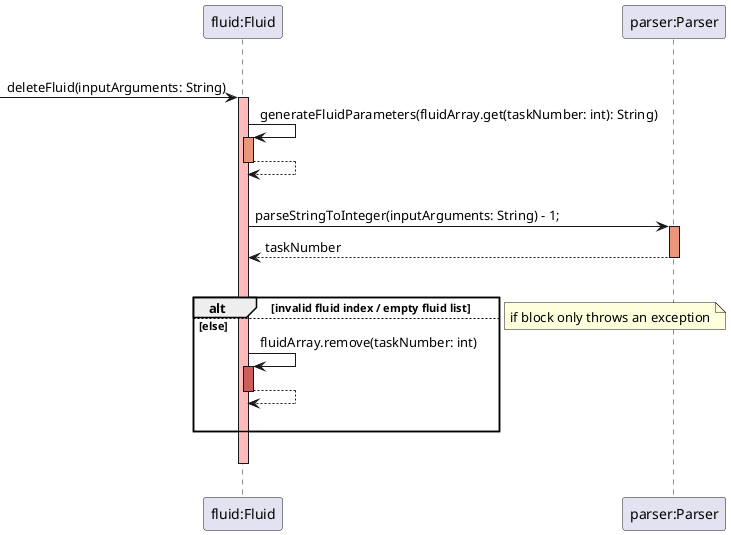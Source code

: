 @startuml
'https://plantuml.com/sequence-diagram
|||
participant "fluid:Fluid"

->"fluid:Fluid" : deleteFluid(inputArguments: String)
activate "fluid:Fluid" #FFBBBB

"fluid:Fluid"->"fluid:Fluid" : generateFluidParameters(fluidArray.get(taskNumber: int): String)
activate "fluid:Fluid" #DarkSalmon
return
|||
"fluid:Fluid"->"parser:Parser" : parseStringToInteger(inputArguments: String) - 1;
activate "parser:Parser" #DarkSalmon
return taskNumber
|||
alt invalid fluid index / empty fluid list
else else
"fluid:Fluid"->"fluid:Fluid" : fluidArray.remove(taskNumber: int)
activate "fluid:Fluid" #IndianRed
return
|||
    end
    note left : if block only throws an exception
    |||
    deactivate "fluid:Fluid"
    |||
@enduml